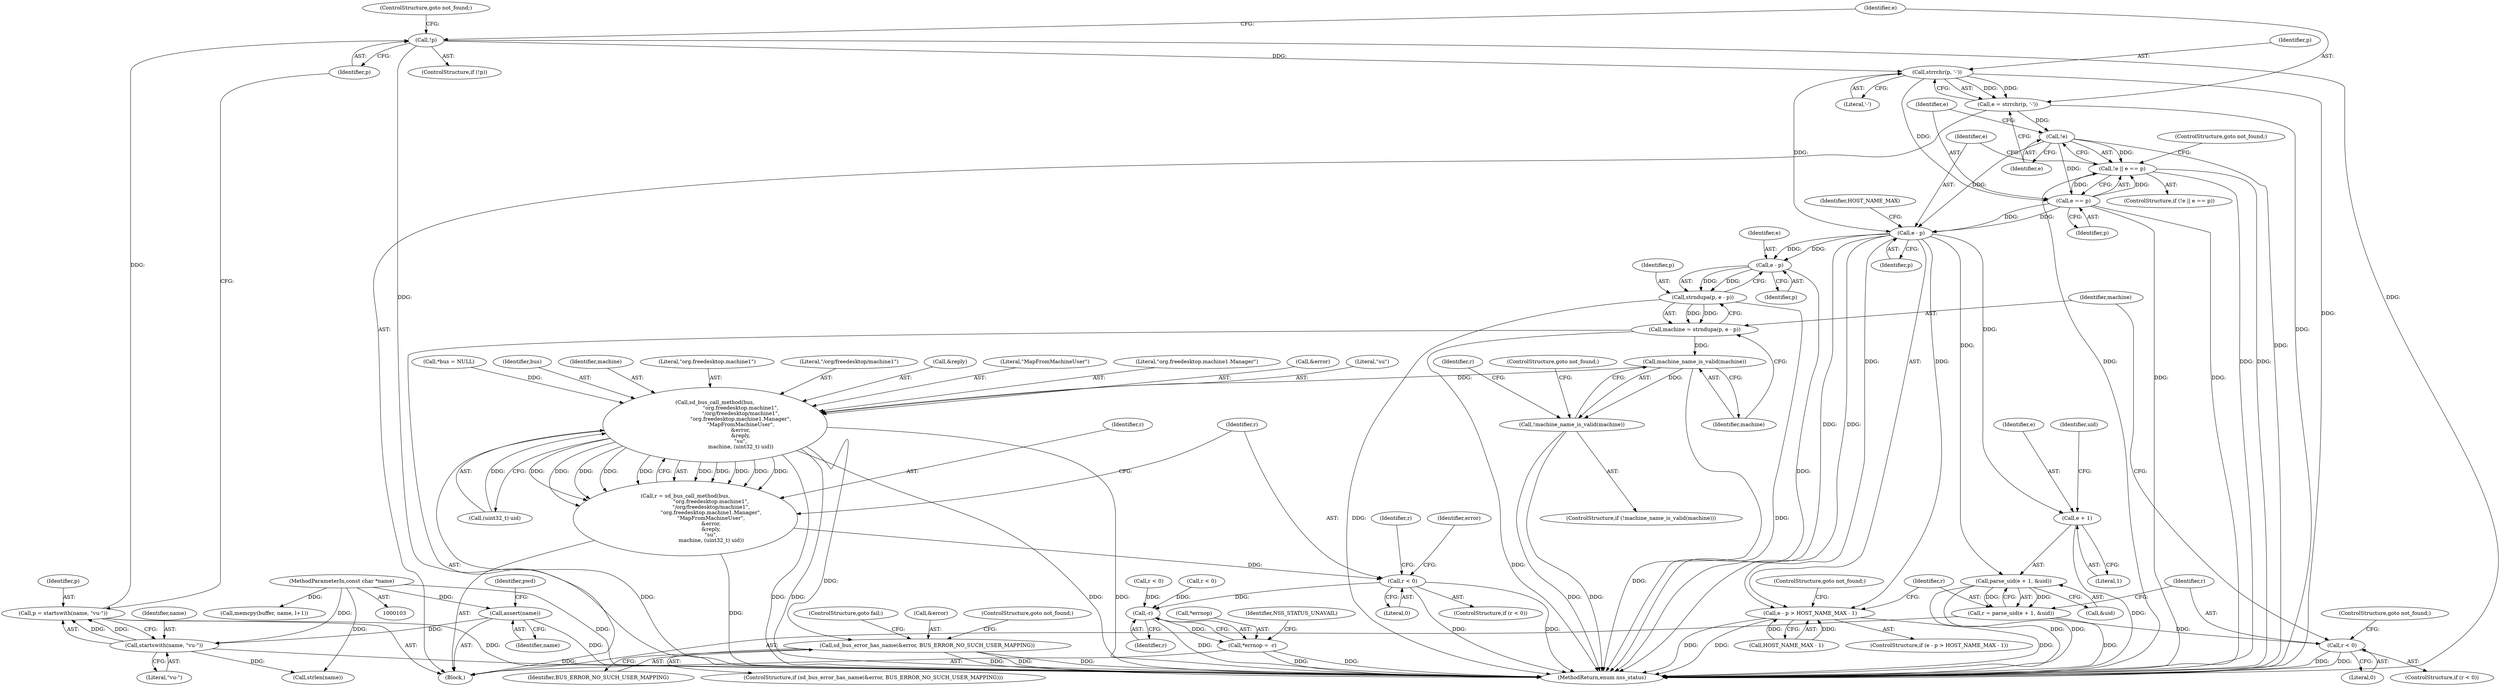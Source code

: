 digraph "0_systemd_cb31827d62066a04b02111df3052949fda4b6888_0@API" {
"1000144" [label="(Call,strrchr(p, '-'))"];
"1000139" [label="(Call,!p)"];
"1000133" [label="(Call,p = startswith(name, \"vu-\"))"];
"1000135" [label="(Call,startswith(name, \"vu-\"))"];
"1000129" [label="(Call,assert(name))"];
"1000104" [label="(MethodParameterIn,const char *name)"];
"1000142" [label="(Call,e = strrchr(p, '-'))"];
"1000149" [label="(Call,!e)"];
"1000148" [label="(Call,!e || e == p)"];
"1000151" [label="(Call,e == p)"];
"1000157" [label="(Call,e - p)"];
"1000156" [label="(Call,e - p > HOST_NAME_MAX - 1)"];
"1000166" [label="(Call,parse_uid(e + 1, &uid))"];
"1000164" [label="(Call,r = parse_uid(e + 1, &uid))"];
"1000173" [label="(Call,r < 0)"];
"1000167" [label="(Call,e + 1)"];
"1000181" [label="(Call,e - p)"];
"1000179" [label="(Call,strndupa(p, e - p))"];
"1000177" [label="(Call,machine = strndupa(p, e - p))"];
"1000186" [label="(Call,machine_name_is_valid(machine))"];
"1000185" [label="(Call,!machine_name_is_valid(machine))"];
"1000201" [label="(Call,sd_bus_call_method(bus,\n                               \"org.freedesktop.machine1\",\n                               \"/org/freedesktop/machine1\",\n                               \"org.freedesktop.machine1.Manager\",\n                               \"MapFromMachineUser\",\n                               &error,\n                               &reply,\n                               \"su\",\n                               machine, (uint32_t) uid))"];
"1000199" [label="(Call,r = sd_bus_call_method(bus,\n                               \"org.freedesktop.machine1\",\n                               \"/org/freedesktop/machine1\",\n                               \"org.freedesktop.machine1.Manager\",\n                               \"MapFromMachineUser\",\n                               &error,\n                               &reply,\n                               \"su\",\n                               machine, (uint32_t) uid))"];
"1000217" [label="(Call,r < 0)"];
"1000321" [label="(Call,-r)"];
"1000318" [label="(Call,*errnop = -r)"];
"1000222" [label="(Call,sd_bus_error_has_name(&error, BUS_ERROR_NO_SUCH_USER_MAPPING))"];
"1000227" [label="(ControlStructure,goto fail;)"];
"1000171" [label="(Identifier,uid)"];
"1000141" [label="(ControlStructure,goto not_found;)"];
"1000160" [label="(Call,HOST_NAME_MAX - 1)"];
"1000202" [label="(Identifier,bus)"];
"1000129" [label="(Call,assert(name))"];
"1000156" [label="(Call,e - p > HOST_NAME_MAX - 1)"];
"1000324" [label="(Identifier,NSS_STATUS_UNAVAIL)"];
"1000184" [label="(ControlStructure,if (!machine_name_is_valid(machine)))"];
"1000165" [label="(Identifier,r)"];
"1000152" [label="(Identifier,e)"];
"1000212" [label="(Identifier,machine)"];
"1000157" [label="(Call,e - p)"];
"1000218" [label="(Identifier,r)"];
"1000223" [label="(Call,&error)"];
"1000139" [label="(Call,!p)"];
"1000242" [label="(Call,strlen(name))"];
"1000159" [label="(Identifier,p)"];
"1000186" [label="(Call,machine_name_is_valid(machine))"];
"1000188" [label="(ControlStructure,goto not_found;)"];
"1000221" [label="(ControlStructure,if (sd_bus_error_has_name(&error, BUS_ERROR_NO_SUCH_USER_MAPPING)))"];
"1000187" [label="(Identifier,machine)"];
"1000200" [label="(Identifier,r)"];
"1000183" [label="(Identifier,p)"];
"1000138" [label="(ControlStructure,if (!p))"];
"1000225" [label="(Identifier,BUS_ERROR_NO_SUCH_USER_MAPPING)"];
"1000321" [label="(Call,-r)"];
"1000140" [label="(Identifier,p)"];
"1000154" [label="(ControlStructure,goto not_found;)"];
"1000172" [label="(ControlStructure,if (r < 0))"];
"1000203" [label="(Literal,\"org.freedesktop.machine1\")"];
"1000168" [label="(Identifier,e)"];
"1000181" [label="(Call,e - p)"];
"1000217" [label="(Call,r < 0)"];
"1000174" [label="(Identifier,r)"];
"1000204" [label="(Literal,\"/org/freedesktop/machine1\")"];
"1000137" [label="(Literal,\"vu-\")"];
"1000318" [label="(Call,*errnop = -r)"];
"1000176" [label="(ControlStructure,goto not_found;)"];
"1000147" [label="(ControlStructure,if (!e || e == p))"];
"1000146" [label="(Literal,'-')"];
"1000213" [label="(Call,(uint32_t) uid)"];
"1000224" [label="(Identifier,error)"];
"1000175" [label="(Literal,0)"];
"1000178" [label="(Identifier,machine)"];
"1000170" [label="(Call,&uid)"];
"1000161" [label="(Identifier,HOST_NAME_MAX)"];
"1000143" [label="(Identifier,e)"];
"1000166" [label="(Call,parse_uid(e + 1, &uid))"];
"1000173" [label="(Call,r < 0)"];
"1000222" [label="(Call,sd_bus_error_has_name(&error, BUS_ERROR_NO_SUCH_USER_MAPPING))"];
"1000134" [label="(Identifier,p)"];
"1000322" [label="(Identifier,r)"];
"1000169" [label="(Literal,1)"];
"1000236" [label="(Call,r < 0)"];
"1000144" [label="(Call,strrchr(p, '-'))"];
"1000150" [label="(Identifier,e)"];
"1000109" [label="(Block,)"];
"1000151" [label="(Call,e == p)"];
"1000153" [label="(Identifier,p)"];
"1000219" [label="(Literal,0)"];
"1000164" [label="(Call,r = parse_uid(e + 1, &uid))"];
"1000229" [label="(Identifier,r)"];
"1000177" [label="(Call,machine = strndupa(p, e - p))"];
"1000195" [label="(Call,r < 0)"];
"1000182" [label="(Identifier,e)"];
"1000257" [label="(Call,memcpy(buffer, name, l+1))"];
"1000132" [label="(Identifier,pwd)"];
"1000104" [label="(MethodParameterIn,const char *name)"];
"1000148" [label="(Call,!e || e == p)"];
"1000179" [label="(Call,strndupa(p, e - p))"];
"1000226" [label="(ControlStructure,goto not_found;)"];
"1000209" [label="(Call,&reply)"];
"1000145" [label="(Identifier,p)"];
"1000206" [label="(Literal,\"MapFromMachineUser\")"];
"1000142" [label="(Call,e = strrchr(p, '-'))"];
"1000135" [label="(Call,startswith(name, \"vu-\"))"];
"1000205" [label="(Literal,\"org.freedesktop.machine1.Manager\")"];
"1000325" [label="(MethodReturn,enum nss_status)"];
"1000207" [label="(Call,&error)"];
"1000185" [label="(Call,!machine_name_is_valid(machine))"];
"1000130" [label="(Identifier,name)"];
"1000149" [label="(Call,!e)"];
"1000201" [label="(Call,sd_bus_call_method(bus,\n                               \"org.freedesktop.machine1\",\n                               \"/org/freedesktop/machine1\",\n                               \"org.freedesktop.machine1.Manager\",\n                               \"MapFromMachineUser\",\n                               &error,\n                               &reply,\n                               \"su\",\n                               machine, (uint32_t) uid))"];
"1000211" [label="(Literal,\"su\")"];
"1000167" [label="(Call,e + 1)"];
"1000180" [label="(Identifier,p)"];
"1000119" [label="(Call,*bus = NULL)"];
"1000216" [label="(ControlStructure,if (r < 0))"];
"1000163" [label="(ControlStructure,goto not_found;)"];
"1000190" [label="(Identifier,r)"];
"1000136" [label="(Identifier,name)"];
"1000155" [label="(ControlStructure,if (e - p > HOST_NAME_MAX - 1))"];
"1000133" [label="(Call,p = startswith(name, \"vu-\"))"];
"1000158" [label="(Identifier,e)"];
"1000319" [label="(Call,*errnop)"];
"1000199" [label="(Call,r = sd_bus_call_method(bus,\n                               \"org.freedesktop.machine1\",\n                               \"/org/freedesktop/machine1\",\n                               \"org.freedesktop.machine1.Manager\",\n                               \"MapFromMachineUser\",\n                               &error,\n                               &reply,\n                               \"su\",\n                               machine, (uint32_t) uid))"];
"1000144" -> "1000142"  [label="AST: "];
"1000144" -> "1000146"  [label="CFG: "];
"1000145" -> "1000144"  [label="AST: "];
"1000146" -> "1000144"  [label="AST: "];
"1000142" -> "1000144"  [label="CFG: "];
"1000144" -> "1000325"  [label="DDG: "];
"1000144" -> "1000142"  [label="DDG: "];
"1000144" -> "1000142"  [label="DDG: "];
"1000139" -> "1000144"  [label="DDG: "];
"1000144" -> "1000151"  [label="DDG: "];
"1000144" -> "1000157"  [label="DDG: "];
"1000139" -> "1000138"  [label="AST: "];
"1000139" -> "1000140"  [label="CFG: "];
"1000140" -> "1000139"  [label="AST: "];
"1000141" -> "1000139"  [label="CFG: "];
"1000143" -> "1000139"  [label="CFG: "];
"1000139" -> "1000325"  [label="DDG: "];
"1000139" -> "1000325"  [label="DDG: "];
"1000133" -> "1000139"  [label="DDG: "];
"1000133" -> "1000109"  [label="AST: "];
"1000133" -> "1000135"  [label="CFG: "];
"1000134" -> "1000133"  [label="AST: "];
"1000135" -> "1000133"  [label="AST: "];
"1000140" -> "1000133"  [label="CFG: "];
"1000133" -> "1000325"  [label="DDG: "];
"1000135" -> "1000133"  [label="DDG: "];
"1000135" -> "1000133"  [label="DDG: "];
"1000135" -> "1000137"  [label="CFG: "];
"1000136" -> "1000135"  [label="AST: "];
"1000137" -> "1000135"  [label="AST: "];
"1000135" -> "1000325"  [label="DDG: "];
"1000129" -> "1000135"  [label="DDG: "];
"1000104" -> "1000135"  [label="DDG: "];
"1000135" -> "1000242"  [label="DDG: "];
"1000129" -> "1000109"  [label="AST: "];
"1000129" -> "1000130"  [label="CFG: "];
"1000130" -> "1000129"  [label="AST: "];
"1000132" -> "1000129"  [label="CFG: "];
"1000129" -> "1000325"  [label="DDG: "];
"1000104" -> "1000129"  [label="DDG: "];
"1000104" -> "1000103"  [label="AST: "];
"1000104" -> "1000325"  [label="DDG: "];
"1000104" -> "1000242"  [label="DDG: "];
"1000104" -> "1000257"  [label="DDG: "];
"1000142" -> "1000109"  [label="AST: "];
"1000143" -> "1000142"  [label="AST: "];
"1000150" -> "1000142"  [label="CFG: "];
"1000142" -> "1000325"  [label="DDG: "];
"1000142" -> "1000149"  [label="DDG: "];
"1000149" -> "1000148"  [label="AST: "];
"1000149" -> "1000150"  [label="CFG: "];
"1000150" -> "1000149"  [label="AST: "];
"1000152" -> "1000149"  [label="CFG: "];
"1000148" -> "1000149"  [label="CFG: "];
"1000149" -> "1000325"  [label="DDG: "];
"1000149" -> "1000148"  [label="DDG: "];
"1000149" -> "1000151"  [label="DDG: "];
"1000149" -> "1000157"  [label="DDG: "];
"1000148" -> "1000147"  [label="AST: "];
"1000148" -> "1000151"  [label="CFG: "];
"1000151" -> "1000148"  [label="AST: "];
"1000154" -> "1000148"  [label="CFG: "];
"1000158" -> "1000148"  [label="CFG: "];
"1000148" -> "1000325"  [label="DDG: "];
"1000148" -> "1000325"  [label="DDG: "];
"1000148" -> "1000325"  [label="DDG: "];
"1000151" -> "1000148"  [label="DDG: "];
"1000151" -> "1000148"  [label="DDG: "];
"1000151" -> "1000153"  [label="CFG: "];
"1000152" -> "1000151"  [label="AST: "];
"1000153" -> "1000151"  [label="AST: "];
"1000151" -> "1000325"  [label="DDG: "];
"1000151" -> "1000325"  [label="DDG: "];
"1000151" -> "1000157"  [label="DDG: "];
"1000151" -> "1000157"  [label="DDG: "];
"1000157" -> "1000156"  [label="AST: "];
"1000157" -> "1000159"  [label="CFG: "];
"1000158" -> "1000157"  [label="AST: "];
"1000159" -> "1000157"  [label="AST: "];
"1000161" -> "1000157"  [label="CFG: "];
"1000157" -> "1000325"  [label="DDG: "];
"1000157" -> "1000325"  [label="DDG: "];
"1000157" -> "1000156"  [label="DDG: "];
"1000157" -> "1000156"  [label="DDG: "];
"1000157" -> "1000166"  [label="DDG: "];
"1000157" -> "1000167"  [label="DDG: "];
"1000157" -> "1000181"  [label="DDG: "];
"1000157" -> "1000181"  [label="DDG: "];
"1000156" -> "1000155"  [label="AST: "];
"1000156" -> "1000160"  [label="CFG: "];
"1000160" -> "1000156"  [label="AST: "];
"1000163" -> "1000156"  [label="CFG: "];
"1000165" -> "1000156"  [label="CFG: "];
"1000156" -> "1000325"  [label="DDG: "];
"1000156" -> "1000325"  [label="DDG: "];
"1000156" -> "1000325"  [label="DDG: "];
"1000160" -> "1000156"  [label="DDG: "];
"1000160" -> "1000156"  [label="DDG: "];
"1000166" -> "1000164"  [label="AST: "];
"1000166" -> "1000170"  [label="CFG: "];
"1000167" -> "1000166"  [label="AST: "];
"1000170" -> "1000166"  [label="AST: "];
"1000164" -> "1000166"  [label="CFG: "];
"1000166" -> "1000325"  [label="DDG: "];
"1000166" -> "1000325"  [label="DDG: "];
"1000166" -> "1000164"  [label="DDG: "];
"1000166" -> "1000164"  [label="DDG: "];
"1000164" -> "1000109"  [label="AST: "];
"1000165" -> "1000164"  [label="AST: "];
"1000174" -> "1000164"  [label="CFG: "];
"1000164" -> "1000325"  [label="DDG: "];
"1000164" -> "1000173"  [label="DDG: "];
"1000173" -> "1000172"  [label="AST: "];
"1000173" -> "1000175"  [label="CFG: "];
"1000174" -> "1000173"  [label="AST: "];
"1000175" -> "1000173"  [label="AST: "];
"1000176" -> "1000173"  [label="CFG: "];
"1000178" -> "1000173"  [label="CFG: "];
"1000173" -> "1000325"  [label="DDG: "];
"1000173" -> "1000325"  [label="DDG: "];
"1000167" -> "1000169"  [label="CFG: "];
"1000168" -> "1000167"  [label="AST: "];
"1000169" -> "1000167"  [label="AST: "];
"1000171" -> "1000167"  [label="CFG: "];
"1000167" -> "1000325"  [label="DDG: "];
"1000181" -> "1000179"  [label="AST: "];
"1000181" -> "1000183"  [label="CFG: "];
"1000182" -> "1000181"  [label="AST: "];
"1000183" -> "1000181"  [label="AST: "];
"1000179" -> "1000181"  [label="CFG: "];
"1000181" -> "1000325"  [label="DDG: "];
"1000181" -> "1000179"  [label="DDG: "];
"1000181" -> "1000179"  [label="DDG: "];
"1000179" -> "1000177"  [label="AST: "];
"1000180" -> "1000179"  [label="AST: "];
"1000177" -> "1000179"  [label="CFG: "];
"1000179" -> "1000325"  [label="DDG: "];
"1000179" -> "1000325"  [label="DDG: "];
"1000179" -> "1000177"  [label="DDG: "];
"1000179" -> "1000177"  [label="DDG: "];
"1000177" -> "1000109"  [label="AST: "];
"1000178" -> "1000177"  [label="AST: "];
"1000187" -> "1000177"  [label="CFG: "];
"1000177" -> "1000325"  [label="DDG: "];
"1000177" -> "1000186"  [label="DDG: "];
"1000186" -> "1000185"  [label="AST: "];
"1000186" -> "1000187"  [label="CFG: "];
"1000187" -> "1000186"  [label="AST: "];
"1000185" -> "1000186"  [label="CFG: "];
"1000186" -> "1000325"  [label="DDG: "];
"1000186" -> "1000185"  [label="DDG: "];
"1000186" -> "1000201"  [label="DDG: "];
"1000185" -> "1000184"  [label="AST: "];
"1000188" -> "1000185"  [label="CFG: "];
"1000190" -> "1000185"  [label="CFG: "];
"1000185" -> "1000325"  [label="DDG: "];
"1000185" -> "1000325"  [label="DDG: "];
"1000201" -> "1000199"  [label="AST: "];
"1000201" -> "1000213"  [label="CFG: "];
"1000202" -> "1000201"  [label="AST: "];
"1000203" -> "1000201"  [label="AST: "];
"1000204" -> "1000201"  [label="AST: "];
"1000205" -> "1000201"  [label="AST: "];
"1000206" -> "1000201"  [label="AST: "];
"1000207" -> "1000201"  [label="AST: "];
"1000209" -> "1000201"  [label="AST: "];
"1000211" -> "1000201"  [label="AST: "];
"1000212" -> "1000201"  [label="AST: "];
"1000213" -> "1000201"  [label="AST: "];
"1000199" -> "1000201"  [label="CFG: "];
"1000201" -> "1000325"  [label="DDG: "];
"1000201" -> "1000325"  [label="DDG: "];
"1000201" -> "1000325"  [label="DDG: "];
"1000201" -> "1000325"  [label="DDG: "];
"1000201" -> "1000325"  [label="DDG: "];
"1000201" -> "1000199"  [label="DDG: "];
"1000201" -> "1000199"  [label="DDG: "];
"1000201" -> "1000199"  [label="DDG: "];
"1000201" -> "1000199"  [label="DDG: "];
"1000201" -> "1000199"  [label="DDG: "];
"1000201" -> "1000199"  [label="DDG: "];
"1000201" -> "1000199"  [label="DDG: "];
"1000201" -> "1000199"  [label="DDG: "];
"1000201" -> "1000199"  [label="DDG: "];
"1000201" -> "1000199"  [label="DDG: "];
"1000119" -> "1000201"  [label="DDG: "];
"1000213" -> "1000201"  [label="DDG: "];
"1000201" -> "1000222"  [label="DDG: "];
"1000199" -> "1000109"  [label="AST: "];
"1000200" -> "1000199"  [label="AST: "];
"1000218" -> "1000199"  [label="CFG: "];
"1000199" -> "1000325"  [label="DDG: "];
"1000199" -> "1000217"  [label="DDG: "];
"1000217" -> "1000216"  [label="AST: "];
"1000217" -> "1000219"  [label="CFG: "];
"1000218" -> "1000217"  [label="AST: "];
"1000219" -> "1000217"  [label="AST: "];
"1000224" -> "1000217"  [label="CFG: "];
"1000229" -> "1000217"  [label="CFG: "];
"1000217" -> "1000325"  [label="DDG: "];
"1000217" -> "1000325"  [label="DDG: "];
"1000217" -> "1000321"  [label="DDG: "];
"1000321" -> "1000318"  [label="AST: "];
"1000321" -> "1000322"  [label="CFG: "];
"1000322" -> "1000321"  [label="AST: "];
"1000318" -> "1000321"  [label="CFG: "];
"1000321" -> "1000325"  [label="DDG: "];
"1000321" -> "1000318"  [label="DDG: "];
"1000236" -> "1000321"  [label="DDG: "];
"1000195" -> "1000321"  [label="DDG: "];
"1000318" -> "1000109"  [label="AST: "];
"1000319" -> "1000318"  [label="AST: "];
"1000324" -> "1000318"  [label="CFG: "];
"1000318" -> "1000325"  [label="DDG: "];
"1000318" -> "1000325"  [label="DDG: "];
"1000222" -> "1000221"  [label="AST: "];
"1000222" -> "1000225"  [label="CFG: "];
"1000223" -> "1000222"  [label="AST: "];
"1000225" -> "1000222"  [label="AST: "];
"1000226" -> "1000222"  [label="CFG: "];
"1000227" -> "1000222"  [label="CFG: "];
"1000222" -> "1000325"  [label="DDG: "];
"1000222" -> "1000325"  [label="DDG: "];
"1000222" -> "1000325"  [label="DDG: "];
}
